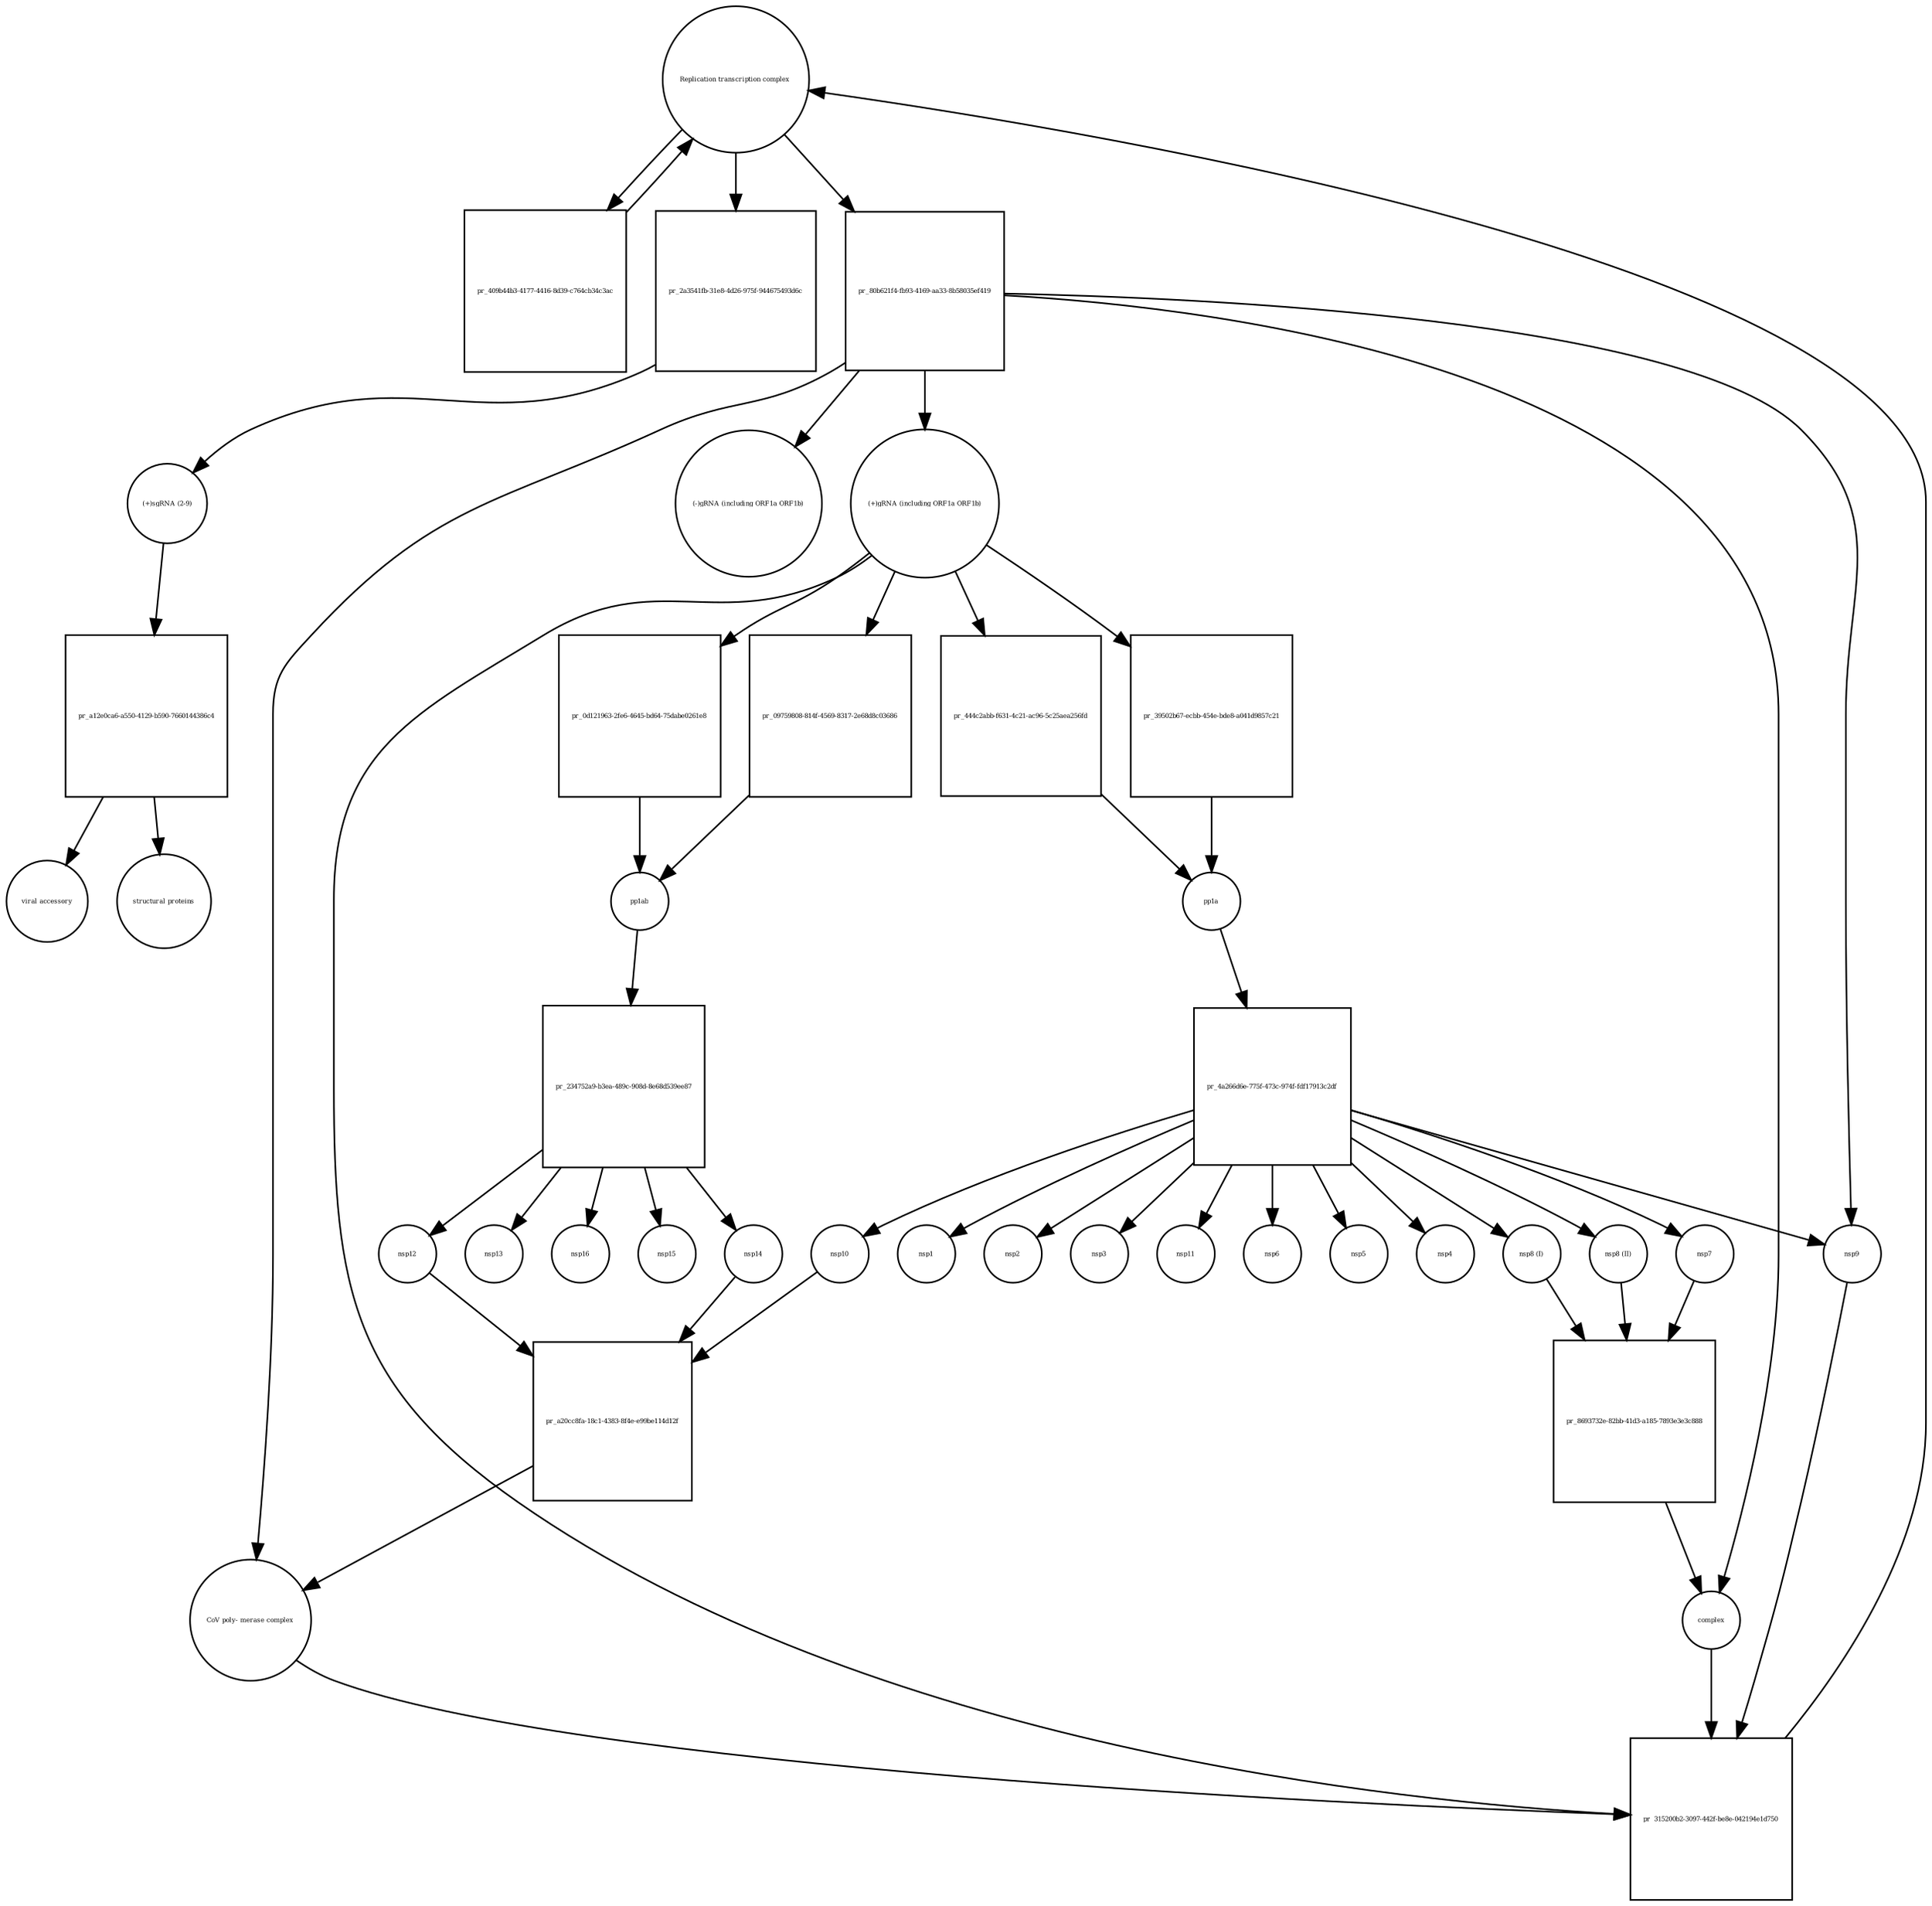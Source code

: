 strict digraph  {
"Replication transcription complex " [annotation="", bipartite=0, cls=complex, fontsize=4, label="Replication transcription complex ", shape=circle];
"pr_409b44b3-4177-4416-8d39-c764cb34c3ac" [annotation="", bipartite=1, cls=process, fontsize=4, label="pr_409b44b3-4177-4416-8d39-c764cb34c3ac", shape=square];
"pr_09759808-814f-4569-8317-2e68d8c03686" [annotation="", bipartite=1, cls=process, fontsize=4, label="pr_09759808-814f-4569-8317-2e68d8c03686", shape=square];
pp1ab [annotation="", bipartite=0, cls=macromolecule, fontsize=4, label=pp1ab, shape=circle];
"(+)gRNA (including ORF1a ORF1b)" [annotation="", bipartite=0, cls="nucleic acid feature", fontsize=4, label="(+)gRNA (including ORF1a ORF1b)", shape=circle];
"pr_444c2abb-f631-4c21-ac96-5c25aea256fd" [annotation="", bipartite=1, cls=process, fontsize=4, label="pr_444c2abb-f631-4c21-ac96-5c25aea256fd", shape=square];
pp1a [annotation="", bipartite=0, cls=macromolecule, fontsize=4, label=pp1a, shape=circle];
"nsp8 (I)" [annotation="", bipartite=0, cls=macromolecule, fontsize=4, label="nsp8 (I)", shape=circle];
"pr_8693732e-82bb-41d3-a185-7893e3e3c888" [annotation="", bipartite=1, cls=process, fontsize=4, label="pr_8693732e-82bb-41d3-a185-7893e3e3c888", shape=square];
complex [annotation="", bipartite=0, cls=complex, fontsize=4, label=complex, shape=circle];
"nsp8 (II)" [annotation="", bipartite=0, cls=macromolecule, fontsize=4, label="nsp8 (II)", shape=circle];
nsp7 [annotation="", bipartite=0, cls=macromolecule, fontsize=4, label=nsp7, shape=circle];
"CoV poly- merase complex" [annotation="", bipartite=0, cls=complex, fontsize=4, label="CoV poly- merase complex", shape=circle];
"pr_315200b2-3097-442f-be8e-042194e1d750" [annotation="", bipartite=1, cls=process, fontsize=4, label="pr_315200b2-3097-442f-be8e-042194e1d750", shape=square];
nsp9 [annotation="", bipartite=0, cls=macromolecule, fontsize=4, label=nsp9, shape=circle];
"pr_2a3541fb-31e8-4d26-975f-944675493d6c" [annotation="", bipartite=1, cls=process, fontsize=4, label="pr_2a3541fb-31e8-4d26-975f-944675493d6c", shape=square];
"(+)sgRNA (2-9)" [annotation="", bipartite=0, cls="nucleic acid feature", fontsize=4, label="(+)sgRNA (2-9)", shape=circle];
"pr_a12e0ca6-a550-4129-b590-7660144386c4" [annotation="", bipartite=1, cls=process, fontsize=4, label="pr_a12e0ca6-a550-4129-b590-7660144386c4", shape=square];
"viral accessory" [annotation="", bipartite=0, cls=macromolecule, fontsize=4, label="viral accessory", shape=circle];
"structural proteins" [annotation="", bipartite=0, cls=macromolecule, fontsize=4, label="structural proteins", shape=circle];
"pr_234752a9-b3ea-489c-908d-8e68d539ee87" [annotation="", bipartite=1, cls="omitted process", fontsize=4, label="pr_234752a9-b3ea-489c-908d-8e68d539ee87", shape=square];
nsp12 [annotation="", bipartite=0, cls=macromolecule, fontsize=4, label=nsp12, shape=circle];
nsp14 [annotation="", bipartite=0, cls=macromolecule, fontsize=4, label=nsp14, shape=circle];
nsp13 [annotation="", bipartite=0, cls=macromolecule, fontsize=4, label=nsp13, shape=circle];
nsp16 [annotation="", bipartite=0, cls=macromolecule, fontsize=4, label=nsp16, shape=circle];
nsp15 [annotation="", bipartite=0, cls=macromolecule, fontsize=4, label=nsp15, shape=circle];
"pr_80b621f4-fb93-4169-aa33-8b58035ef419" [annotation="", bipartite=1, cls=process, fontsize=4, label="pr_80b621f4-fb93-4169-aa33-8b58035ef419", shape=square];
"(-)gRNA (including ORF1a ORF1b)" [annotation="", bipartite=0, cls="nucleic acid feature", fontsize=4, label="(-)gRNA (including ORF1a ORF1b)", shape=circle];
"pr_4a266d6e-775f-473c-974f-fdf17913c2df" [annotation="", bipartite=1, cls="omitted process", fontsize=4, label="pr_4a266d6e-775f-473c-974f-fdf17913c2df", shape=square];
nsp1 [annotation="", bipartite=0, cls=macromolecule, fontsize=4, label=nsp1, shape=circle];
nsp2 [annotation="", bipartite=0, cls=macromolecule, fontsize=4, label=nsp2, shape=circle];
nsp3 [annotation="", bipartite=0, cls=macromolecule, fontsize=4, label=nsp3, shape=circle];
nsp11 [annotation="", bipartite=0, cls=macromolecule, fontsize=4, label=nsp11, shape=circle];
nsp6 [annotation="", bipartite=0, cls=macromolecule, fontsize=4, label=nsp6, shape=circle];
nsp5 [annotation="", bipartite=0, cls=macromolecule, fontsize=4, label=nsp5, shape=circle];
nsp4 [annotation="", bipartite=0, cls=macromolecule, fontsize=4, label=nsp4, shape=circle];
nsp10 [annotation="", bipartite=0, cls=macromolecule, fontsize=4, label=nsp10, shape=circle];
"pr_39502b67-ecbb-454e-bde8-a041d9857c21" [annotation="", bipartite=1, cls=process, fontsize=4, label="pr_39502b67-ecbb-454e-bde8-a041d9857c21", shape=square];
"pr_0d121963-2fe6-4645-bd64-75dabe0261e8" [annotation="", bipartite=1, cls=process, fontsize=4, label="pr_0d121963-2fe6-4645-bd64-75dabe0261e8", shape=square];
"pr_a20cc8fa-18c1-4383-8f4e-e99be114d12f" [annotation="", bipartite=1, cls=process, fontsize=4, label="pr_a20cc8fa-18c1-4383-8f4e-e99be114d12f", shape=square];
"Replication transcription complex " -> "pr_409b44b3-4177-4416-8d39-c764cb34c3ac"  [annotation="", interaction_type=consumption];
"Replication transcription complex " -> "pr_2a3541fb-31e8-4d26-975f-944675493d6c"  [annotation="", interaction_type="necessary stimulation"];
"Replication transcription complex " -> "pr_80b621f4-fb93-4169-aa33-8b58035ef419"  [annotation="", interaction_type=consumption];
"pr_409b44b3-4177-4416-8d39-c764cb34c3ac" -> "Replication transcription complex "  [annotation="", interaction_type=production];
"pr_09759808-814f-4569-8317-2e68d8c03686" -> pp1ab  [annotation="", interaction_type=production];
pp1ab -> "pr_234752a9-b3ea-489c-908d-8e68d539ee87"  [annotation="", interaction_type=consumption];
"(+)gRNA (including ORF1a ORF1b)" -> "pr_09759808-814f-4569-8317-2e68d8c03686"  [annotation="", interaction_type="necessary stimulation"];
"(+)gRNA (including ORF1a ORF1b)" -> "pr_444c2abb-f631-4c21-ac96-5c25aea256fd"  [annotation="", interaction_type="necessary stimulation"];
"(+)gRNA (including ORF1a ORF1b)" -> "pr_315200b2-3097-442f-be8e-042194e1d750"  [annotation="", interaction_type=consumption];
"(+)gRNA (including ORF1a ORF1b)" -> "pr_39502b67-ecbb-454e-bde8-a041d9857c21"  [annotation="", interaction_type="necessary stimulation"];
"(+)gRNA (including ORF1a ORF1b)" -> "pr_0d121963-2fe6-4645-bd64-75dabe0261e8"  [annotation="", interaction_type="necessary stimulation"];
"pr_444c2abb-f631-4c21-ac96-5c25aea256fd" -> pp1a  [annotation="", interaction_type=production];
pp1a -> "pr_4a266d6e-775f-473c-974f-fdf17913c2df"  [annotation="", interaction_type=consumption];
"nsp8 (I)" -> "pr_8693732e-82bb-41d3-a185-7893e3e3c888"  [annotation="", interaction_type=consumption];
"pr_8693732e-82bb-41d3-a185-7893e3e3c888" -> complex  [annotation="", interaction_type=production];
complex -> "pr_315200b2-3097-442f-be8e-042194e1d750"  [annotation="", interaction_type=consumption];
"nsp8 (II)" -> "pr_8693732e-82bb-41d3-a185-7893e3e3c888"  [annotation="", interaction_type=consumption];
nsp7 -> "pr_8693732e-82bb-41d3-a185-7893e3e3c888"  [annotation="", interaction_type=consumption];
"CoV poly- merase complex" -> "pr_315200b2-3097-442f-be8e-042194e1d750"  [annotation="", interaction_type=consumption];
"pr_315200b2-3097-442f-be8e-042194e1d750" -> "Replication transcription complex "  [annotation="", interaction_type=production];
nsp9 -> "pr_315200b2-3097-442f-be8e-042194e1d750"  [annotation="", interaction_type=consumption];
"pr_2a3541fb-31e8-4d26-975f-944675493d6c" -> "(+)sgRNA (2-9)"  [annotation="", interaction_type=production];
"(+)sgRNA (2-9)" -> "pr_a12e0ca6-a550-4129-b590-7660144386c4"  [annotation="", interaction_type="necessary stimulation"];
"pr_a12e0ca6-a550-4129-b590-7660144386c4" -> "viral accessory"  [annotation="", interaction_type=production];
"pr_a12e0ca6-a550-4129-b590-7660144386c4" -> "structural proteins"  [annotation="", interaction_type=production];
"pr_234752a9-b3ea-489c-908d-8e68d539ee87" -> nsp12  [annotation="", interaction_type=production];
"pr_234752a9-b3ea-489c-908d-8e68d539ee87" -> nsp14  [annotation="", interaction_type=production];
"pr_234752a9-b3ea-489c-908d-8e68d539ee87" -> nsp13  [annotation="", interaction_type=production];
"pr_234752a9-b3ea-489c-908d-8e68d539ee87" -> nsp16  [annotation="", interaction_type=production];
"pr_234752a9-b3ea-489c-908d-8e68d539ee87" -> nsp15  [annotation="", interaction_type=production];
nsp12 -> "pr_a20cc8fa-18c1-4383-8f4e-e99be114d12f"  [annotation="", interaction_type=consumption];
nsp14 -> "pr_a20cc8fa-18c1-4383-8f4e-e99be114d12f"  [annotation="", interaction_type=consumption];
"pr_80b621f4-fb93-4169-aa33-8b58035ef419" -> "CoV poly- merase complex"  [annotation="", interaction_type=production];
"pr_80b621f4-fb93-4169-aa33-8b58035ef419" -> complex  [annotation="", interaction_type=production];
"pr_80b621f4-fb93-4169-aa33-8b58035ef419" -> nsp9  [annotation="", interaction_type=production];
"pr_80b621f4-fb93-4169-aa33-8b58035ef419" -> "(+)gRNA (including ORF1a ORF1b)"  [annotation="", interaction_type=production];
"pr_80b621f4-fb93-4169-aa33-8b58035ef419" -> "(-)gRNA (including ORF1a ORF1b)"  [annotation="", interaction_type=production];
"pr_4a266d6e-775f-473c-974f-fdf17913c2df" -> "nsp8 (I)"  [annotation="", interaction_type=production];
"pr_4a266d6e-775f-473c-974f-fdf17913c2df" -> "nsp8 (II)"  [annotation="", interaction_type=production];
"pr_4a266d6e-775f-473c-974f-fdf17913c2df" -> nsp7  [annotation="", interaction_type=production];
"pr_4a266d6e-775f-473c-974f-fdf17913c2df" -> nsp9  [annotation="", interaction_type=production];
"pr_4a266d6e-775f-473c-974f-fdf17913c2df" -> nsp1  [annotation="", interaction_type=production];
"pr_4a266d6e-775f-473c-974f-fdf17913c2df" -> nsp2  [annotation="", interaction_type=production];
"pr_4a266d6e-775f-473c-974f-fdf17913c2df" -> nsp3  [annotation="", interaction_type=production];
"pr_4a266d6e-775f-473c-974f-fdf17913c2df" -> nsp11  [annotation="", interaction_type=production];
"pr_4a266d6e-775f-473c-974f-fdf17913c2df" -> nsp6  [annotation="", interaction_type=production];
"pr_4a266d6e-775f-473c-974f-fdf17913c2df" -> nsp5  [annotation="", interaction_type=production];
"pr_4a266d6e-775f-473c-974f-fdf17913c2df" -> nsp4  [annotation="", interaction_type=production];
"pr_4a266d6e-775f-473c-974f-fdf17913c2df" -> nsp10  [annotation="", interaction_type=production];
nsp10 -> "pr_a20cc8fa-18c1-4383-8f4e-e99be114d12f"  [annotation="", interaction_type=consumption];
"pr_39502b67-ecbb-454e-bde8-a041d9857c21" -> pp1a  [annotation="", interaction_type=production];
"pr_0d121963-2fe6-4645-bd64-75dabe0261e8" -> pp1ab  [annotation="", interaction_type=production];
"pr_a20cc8fa-18c1-4383-8f4e-e99be114d12f" -> "CoV poly- merase complex"  [annotation="", interaction_type=production];
}
